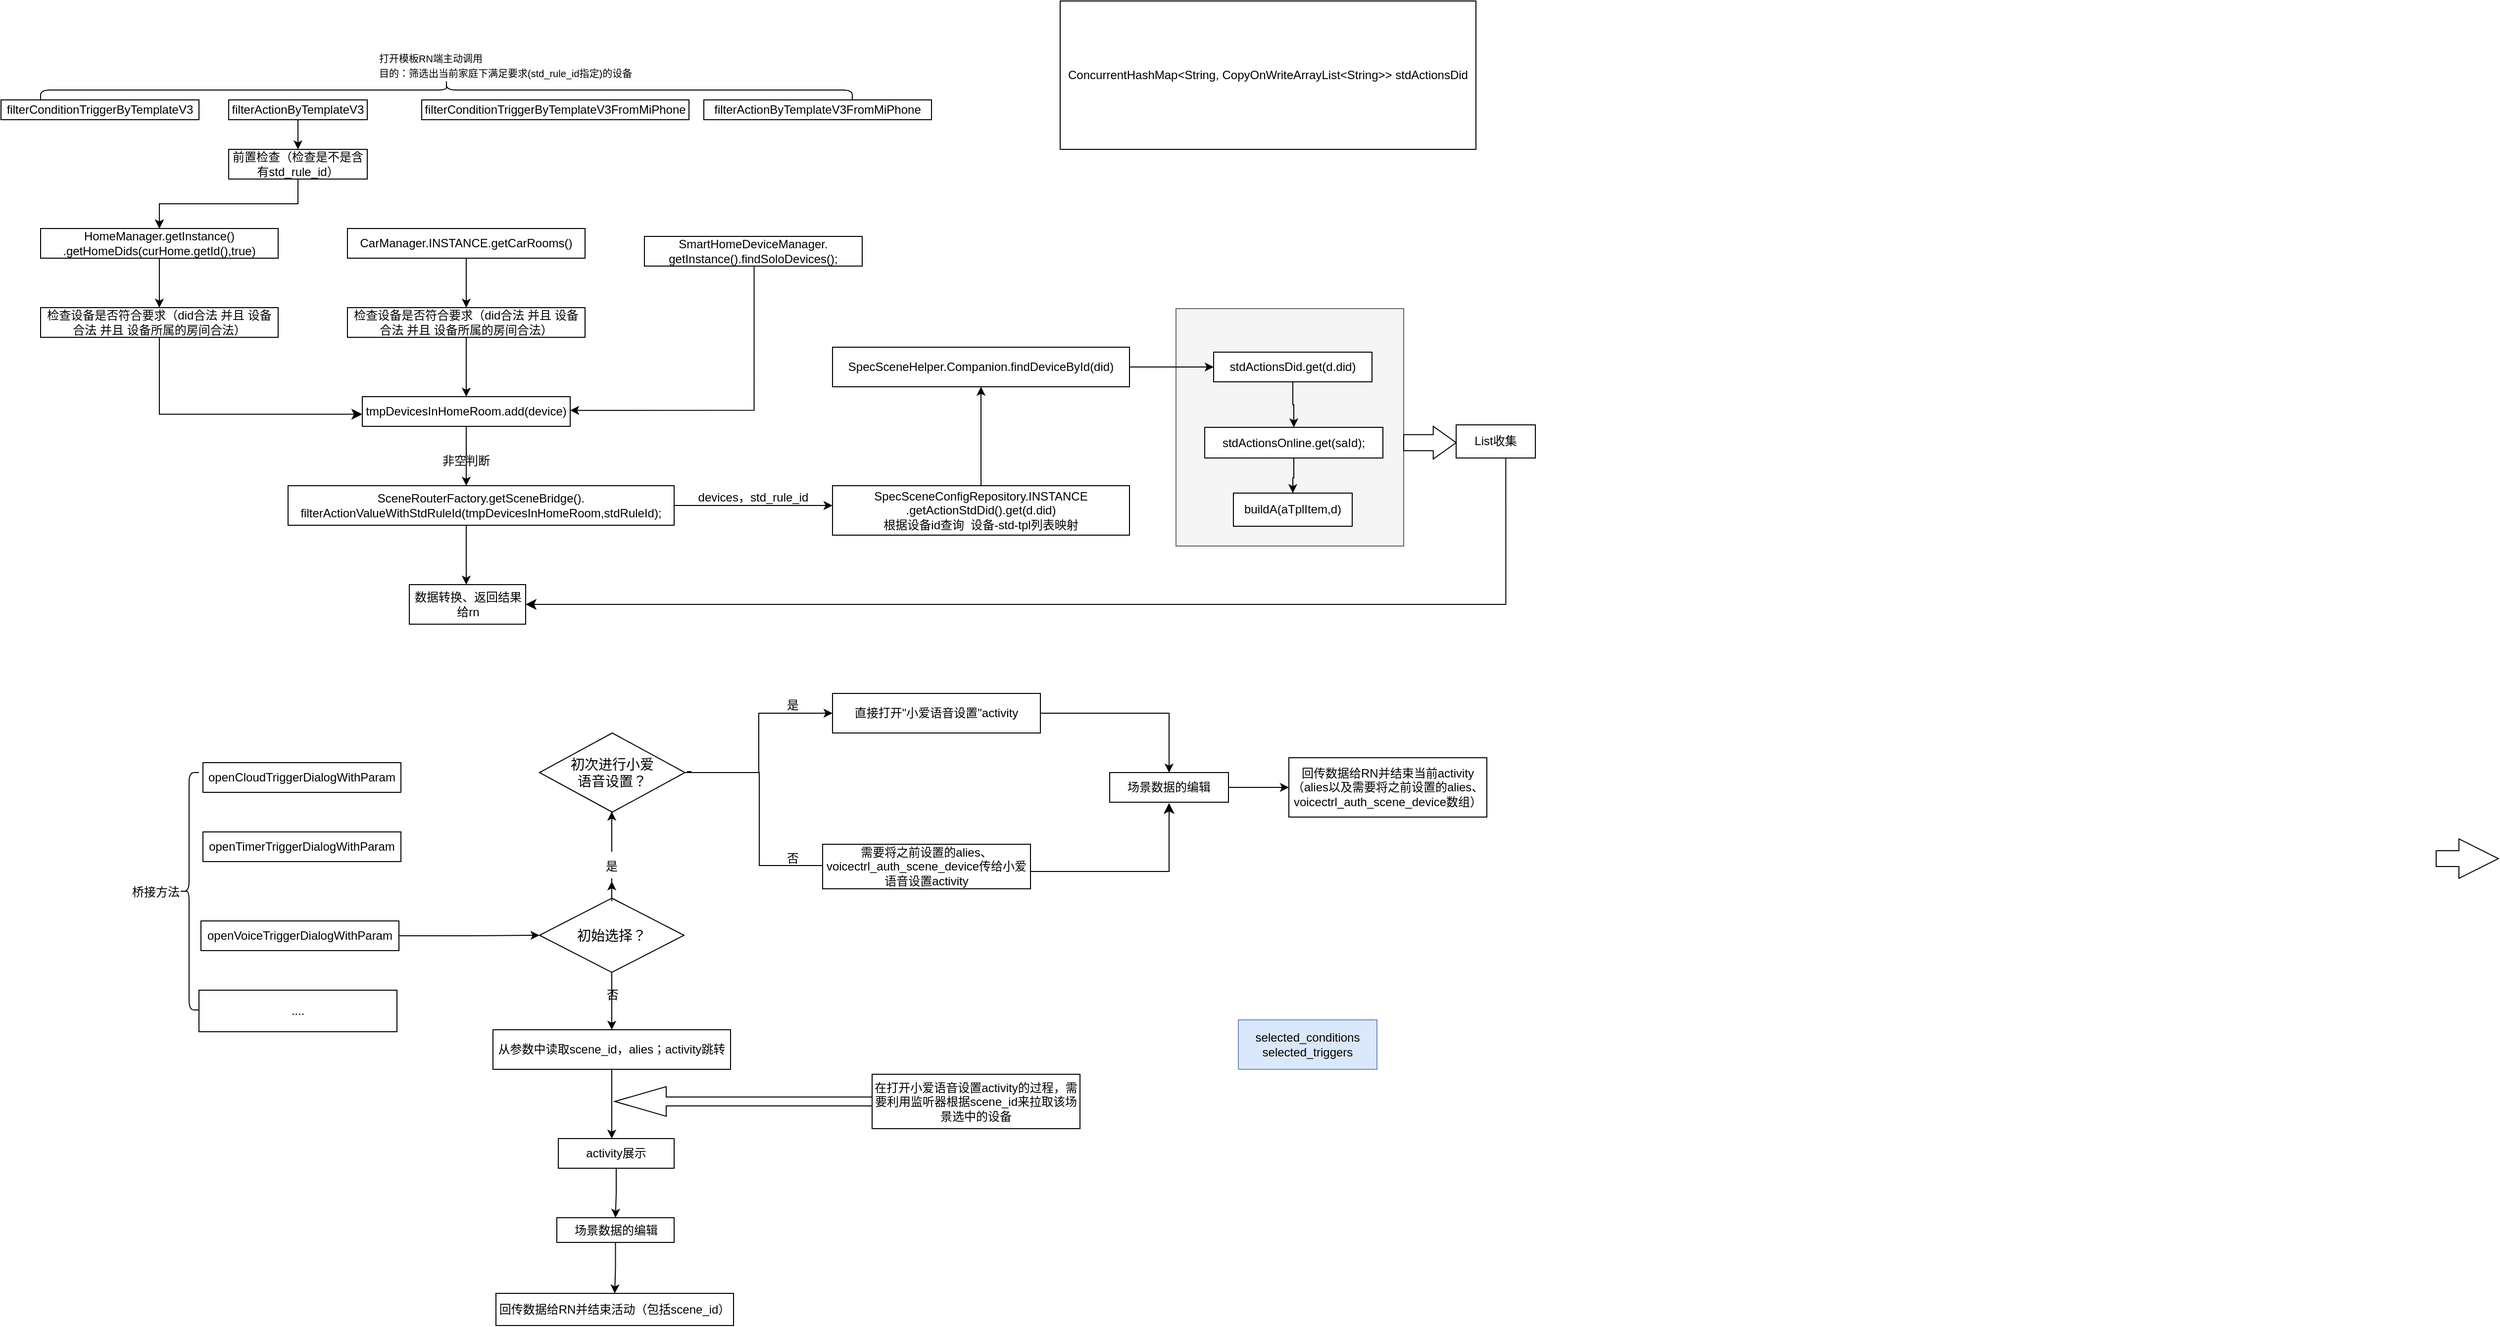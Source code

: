 <mxfile version="26.0.2">
  <diagram name="第 1 页" id="qcWDD4BdnjukdQCVl4ap">
    <mxGraphModel dx="1593" dy="878" grid="1" gridSize="10" guides="1" tooltips="1" connect="0" arrows="1" fold="1" page="1" pageScale="1" pageWidth="827" pageHeight="1169" math="0" shadow="0">
      <root>
        <mxCell id="0" />
        <mxCell id="1" parent="0" />
        <mxCell id="Rje5jLsaLAEFEkgU2UK4-21" value="" style="rounded=0;whiteSpace=wrap;html=1;fillColor=#f5f5f5;strokeColor=#666666;fontColor=#333333;" vertex="1" parent="1">
          <mxGeometry x="1197" y="1101" width="230" height="240" as="geometry" />
        </mxCell>
        <mxCell id="LGKpaFDRPndn7I6KlxH4-8" value="openCloudTriggerDialogWithParam" style="rounded=0;whiteSpace=wrap;html=1;" parent="1" vertex="1">
          <mxGeometry x="214" y="1560" width="200" height="30" as="geometry" />
        </mxCell>
        <mxCell id="LGKpaFDRPndn7I6KlxH4-63" value="" style="edgeStyle=orthogonalEdgeStyle;rounded=0;orthogonalLoop=1;jettySize=auto;html=1;" parent="1" source="LGKpaFDRPndn7I6KlxH4-13" target="LGKpaFDRPndn7I6KlxH4-62" edge="1">
          <mxGeometry relative="1" as="geometry" />
        </mxCell>
        <mxCell id="LGKpaFDRPndn7I6KlxH4-13" value="openVoiceTriggerDialogWithParam" style="rounded=0;whiteSpace=wrap;html=1;" parent="1" vertex="1">
          <mxGeometry x="212" y="1720" width="200" height="30" as="geometry" />
        </mxCell>
        <mxCell id="LGKpaFDRPndn7I6KlxH4-14" value="openTimerTriggerDialogWithParam" style="rounded=0;whiteSpace=wrap;html=1;" parent="1" vertex="1">
          <mxGeometry x="214" y="1630" width="200" height="30" as="geometry" />
        </mxCell>
        <mxCell id="LGKpaFDRPndn7I6KlxH4-16" value="filterConditionTriggerByTemplateV3" style="rounded=0;whiteSpace=wrap;html=1;" parent="1" vertex="1">
          <mxGeometry x="10" y="890" width="200" height="20" as="geometry" />
        </mxCell>
        <mxCell id="LGKpaFDRPndn7I6KlxH4-48" value="" style="edgeStyle=orthogonalEdgeStyle;rounded=0;orthogonalLoop=1;jettySize=auto;html=1;entryX=0.5;entryY=0;entryDx=0;entryDy=0;entryPerimeter=0;" parent="1" source="LGKpaFDRPndn7I6KlxH4-17" target="LGKpaFDRPndn7I6KlxH4-23" edge="1">
          <mxGeometry relative="1" as="geometry">
            <Array as="points">
              <mxPoint x="310" y="930" />
              <mxPoint x="310" y="930" />
            </Array>
          </mxGeometry>
        </mxCell>
        <mxCell id="LGKpaFDRPndn7I6KlxH4-17" value="filterActionByTemplateV3" style="rounded=0;whiteSpace=wrap;html=1;" parent="1" vertex="1">
          <mxGeometry x="240" y="890" width="140" height="20" as="geometry" />
        </mxCell>
        <mxCell id="LGKpaFDRPndn7I6KlxH4-18" value="filterConditionTriggerByTemplateV3FromMiPhone" style="rounded=0;whiteSpace=wrap;html=1;" parent="1" vertex="1">
          <mxGeometry x="435" y="890" width="270" height="20" as="geometry" />
        </mxCell>
        <mxCell id="LGKpaFDRPndn7I6KlxH4-19" value="filterActionByTemplateV3FromMiPhone" style="rounded=0;whiteSpace=wrap;html=1;" parent="1" vertex="1">
          <mxGeometry x="720" y="890" width="230" height="20" as="geometry" />
        </mxCell>
        <mxCell id="LGKpaFDRPndn7I6KlxH4-21" value="&lt;font style=&quot;font-size: 10px;&quot;&gt;打开模板RN端主动调用&lt;br&gt;目的：筛选出当前家庭下满足要求(std_rule_id指定)的设备&lt;br&gt;&lt;/font&gt;" style="text;html=1;align=left;verticalAlign=middle;whiteSpace=wrap;rounded=0;" parent="1" vertex="1">
          <mxGeometry x="390" y="830" width="280" height="50" as="geometry" />
        </mxCell>
        <mxCell id="LGKpaFDRPndn7I6KlxH4-22" value="" style="shape=curlyBracket;whiteSpace=wrap;html=1;rounded=1;labelPosition=left;verticalLabelPosition=middle;align=right;verticalAlign=middle;direction=south;" parent="1" vertex="1">
          <mxGeometry x="50" y="870" width="820" height="20" as="geometry" />
        </mxCell>
        <mxCell id="LGKpaFDRPndn7I6KlxH4-32" value="" style="edgeStyle=orthogonalEdgeStyle;rounded=0;orthogonalLoop=1;jettySize=auto;html=1;" parent="1" source="LGKpaFDRPndn7I6KlxH4-23" target="LGKpaFDRPndn7I6KlxH4-24" edge="1">
          <mxGeometry relative="1" as="geometry" />
        </mxCell>
        <mxCell id="LGKpaFDRPndn7I6KlxH4-33" value="" style="edgeStyle=orthogonalEdgeStyle;rounded=0;orthogonalLoop=1;jettySize=auto;html=1;" parent="1" source="LGKpaFDRPndn7I6KlxH4-23" target="LGKpaFDRPndn7I6KlxH4-24" edge="1">
          <mxGeometry relative="1" as="geometry" />
        </mxCell>
        <mxCell id="LGKpaFDRPndn7I6KlxH4-23" value="前置检查（检查是不是含有std_rule_id）" style="rounded=0;whiteSpace=wrap;html=1;" parent="1" vertex="1">
          <mxGeometry x="240" y="940" width="140" height="30" as="geometry" />
        </mxCell>
        <mxCell id="LGKpaFDRPndn7I6KlxH4-34" value="" style="edgeStyle=orthogonalEdgeStyle;rounded=0;orthogonalLoop=1;jettySize=auto;html=1;" parent="1" source="LGKpaFDRPndn7I6KlxH4-24" target="LGKpaFDRPndn7I6KlxH4-25" edge="1">
          <mxGeometry relative="1" as="geometry" />
        </mxCell>
        <mxCell id="LGKpaFDRPndn7I6KlxH4-24" value="HomeManager.getInstance()&lt;br&gt;.getHomeDids(curHome.getId(),true)" style="rounded=0;whiteSpace=wrap;html=1;" parent="1" vertex="1">
          <mxGeometry x="50" y="1020" width="240" height="30" as="geometry" />
        </mxCell>
        <mxCell id="LGKpaFDRPndn7I6KlxH4-25" value="检查设备是否符合要求（did合法 并且 设备合法 并且 设备所属的房间合法）" style="rounded=0;whiteSpace=wrap;html=1;" parent="1" vertex="1">
          <mxGeometry x="50" y="1100" width="240" height="30" as="geometry" />
        </mxCell>
        <mxCell id="LGKpaFDRPndn7I6KlxH4-35" value="" style="edgeStyle=orthogonalEdgeStyle;rounded=0;orthogonalLoop=1;jettySize=auto;html=1;" parent="1" source="LGKpaFDRPndn7I6KlxH4-27" target="LGKpaFDRPndn7I6KlxH4-28" edge="1">
          <mxGeometry relative="1" as="geometry" />
        </mxCell>
        <mxCell id="LGKpaFDRPndn7I6KlxH4-27" value="&lt;span style=&quot;text-align: left;&quot;&gt;CarManager.INSTANCE.getCarRooms()&lt;/span&gt;" style="rounded=0;whiteSpace=wrap;html=1;" parent="1" vertex="1">
          <mxGeometry x="360" y="1020" width="240" height="30" as="geometry" />
        </mxCell>
        <mxCell id="LGKpaFDRPndn7I6KlxH4-37" value="" style="edgeStyle=orthogonalEdgeStyle;rounded=0;orthogonalLoop=1;jettySize=auto;html=1;" parent="1" source="LGKpaFDRPndn7I6KlxH4-28" target="LGKpaFDRPndn7I6KlxH4-30" edge="1">
          <mxGeometry relative="1" as="geometry" />
        </mxCell>
        <mxCell id="LGKpaFDRPndn7I6KlxH4-28" value="检查设备是否符合要求（did合法 并且 设备合法 并且 设备所属的房间合法）" style="rounded=0;whiteSpace=wrap;html=1;" parent="1" vertex="1">
          <mxGeometry x="360" y="1100" width="240" height="30" as="geometry" />
        </mxCell>
        <mxCell id="LGKpaFDRPndn7I6KlxH4-42" value="" style="edgeStyle=orthogonalEdgeStyle;rounded=0;orthogonalLoop=1;jettySize=auto;html=1;entryX=0.996;entryY=0.328;entryDx=0;entryDy=0;entryPerimeter=0;" parent="1" edge="1">
          <mxGeometry relative="1" as="geometry">
            <mxPoint x="770.806" y="1054" as="sourcePoint" />
            <mxPoint x="585.0" y="1203.84" as="targetPoint" />
            <Array as="points">
              <mxPoint x="770.84" y="1204" />
            </Array>
          </mxGeometry>
        </mxCell>
        <mxCell id="LGKpaFDRPndn7I6KlxH4-29" value="SmartHomeDeviceManager.&lt;br&gt;getInstance().findSoloDevices();" style="rounded=0;whiteSpace=wrap;html=1;" parent="1" vertex="1">
          <mxGeometry x="660" y="1028" width="220" height="30" as="geometry" />
        </mxCell>
        <mxCell id="LGKpaFDRPndn7I6KlxH4-43" value="" style="edgeStyle=orthogonalEdgeStyle;rounded=0;orthogonalLoop=1;jettySize=auto;html=1;" parent="1" source="LGKpaFDRPndn7I6KlxH4-30" target="LGKpaFDRPndn7I6KlxH4-31" edge="1">
          <mxGeometry relative="1" as="geometry">
            <Array as="points">
              <mxPoint x="480" y="1260" />
              <mxPoint x="480" y="1260" />
            </Array>
          </mxGeometry>
        </mxCell>
        <mxCell id="LGKpaFDRPndn7I6KlxH4-30" value="tmpDevicesInHomeRoom.add(device)" style="rounded=0;whiteSpace=wrap;html=1;" parent="1" vertex="1">
          <mxGeometry x="375" y="1190" width="210" height="30" as="geometry" />
        </mxCell>
        <mxCell id="LGKpaFDRPndn7I6KlxH4-45" value="" style="edgeStyle=orthogonalEdgeStyle;rounded=0;orthogonalLoop=1;jettySize=auto;html=1;" parent="1" source="LGKpaFDRPndn7I6KlxH4-31" target="LGKpaFDRPndn7I6KlxH4-44" edge="1">
          <mxGeometry relative="1" as="geometry">
            <Array as="points">
              <mxPoint x="480" y="1340" />
              <mxPoint x="480" y="1340" />
            </Array>
          </mxGeometry>
        </mxCell>
        <mxCell id="LGKpaFDRPndn7I6KlxH4-50" value="" style="edgeStyle=orthogonalEdgeStyle;rounded=0;orthogonalLoop=1;jettySize=auto;html=1;" parent="1" source="LGKpaFDRPndn7I6KlxH4-31" edge="1">
          <mxGeometry relative="1" as="geometry">
            <mxPoint x="850" y="1300" as="targetPoint" />
          </mxGeometry>
        </mxCell>
        <mxCell id="LGKpaFDRPndn7I6KlxH4-31" value="SceneRouterFactory.getSceneBridge().&lt;br&gt;filterActionValueWithStdRuleId(tmpDevicesInHomeRoom,stdRuleId);" style="rounded=0;whiteSpace=wrap;html=1;" parent="1" vertex="1">
          <mxGeometry x="300" y="1280" width="390" height="40" as="geometry" />
        </mxCell>
        <mxCell id="LGKpaFDRPndn7I6KlxH4-39" value="" style="edgeStyle=elbowEdgeStyle;elbow=horizontal;endArrow=classic;html=1;curved=0;rounded=0;endSize=8;startSize=8;exitX=0.5;exitY=1;exitDx=0;exitDy=0;exitPerimeter=0;" parent="1" source="LGKpaFDRPndn7I6KlxH4-25" edge="1">
          <mxGeometry width="50" height="50" relative="1" as="geometry">
            <mxPoint x="19.72" y="1180" as="sourcePoint" />
            <mxPoint x="375" y="1207.75" as="targetPoint" />
            <Array as="points">
              <mxPoint x="170" y="1180" />
            </Array>
          </mxGeometry>
        </mxCell>
        <mxCell id="LGKpaFDRPndn7I6KlxH4-44" value="数据转换、返回结果给rn" style="whiteSpace=wrap;html=1;rounded=0;" parent="1" vertex="1">
          <mxGeometry x="422.5" y="1380" width="117.5" height="40" as="geometry" />
        </mxCell>
        <mxCell id="LGKpaFDRPndn7I6KlxH4-51" value="非空判断" style="text;html=1;align=center;verticalAlign=middle;whiteSpace=wrap;rounded=0;" parent="1" vertex="1">
          <mxGeometry x="450" y="1240" width="60" height="30" as="geometry" />
        </mxCell>
        <mxCell id="LGKpaFDRPndn7I6KlxH4-54" value="devices，std_rule_id" style="text;html=1;align=center;verticalAlign=middle;whiteSpace=wrap;rounded=0;" parent="1" vertex="1">
          <mxGeometry x="710" y="1277" width="120" height="30" as="geometry" />
        </mxCell>
        <mxCell id="LGKpaFDRPndn7I6KlxH4-58" value="" style="edgeStyle=orthogonalEdgeStyle;rounded=0;orthogonalLoop=1;jettySize=auto;html=1;" parent="1" source="LGKpaFDRPndn7I6KlxH4-56" target="LGKpaFDRPndn7I6KlxH4-57" edge="1">
          <mxGeometry relative="1" as="geometry" />
        </mxCell>
        <mxCell id="LGKpaFDRPndn7I6KlxH4-56" value="SpecSceneConfigRepository.INSTANCE&lt;br&gt;.getActionStdDid().get(d.did)&lt;br&gt;根据设备id查询&amp;nbsp; 设备-std-tpl列表映射" style="rounded=0;whiteSpace=wrap;html=1;" parent="1" vertex="1">
          <mxGeometry x="850" y="1280" width="300" height="50" as="geometry" />
        </mxCell>
        <mxCell id="Rje5jLsaLAEFEkgU2UK4-16" value="" style="edgeStyle=orthogonalEdgeStyle;rounded=0;orthogonalLoop=1;jettySize=auto;html=1;" edge="1" parent="1" source="LGKpaFDRPndn7I6KlxH4-57" target="Rje5jLsaLAEFEkgU2UK4-15">
          <mxGeometry relative="1" as="geometry" />
        </mxCell>
        <mxCell id="LGKpaFDRPndn7I6KlxH4-57" value="SpecSceneHelper.Companion.findDeviceById(did)" style="rounded=0;whiteSpace=wrap;html=1;" parent="1" vertex="1">
          <mxGeometry x="850" y="1140" width="300" height="40" as="geometry" />
        </mxCell>
        <mxCell id="LGKpaFDRPndn7I6KlxH4-59" value="ConcurrentHashMap&amp;lt;String, CopyOnWriteArrayList&amp;lt;String&amp;gt;&amp;gt; stdActionsDid" style="rounded=0;whiteSpace=wrap;html=1;" parent="1" vertex="1">
          <mxGeometry x="1080" y="790" width="420" height="150" as="geometry" />
        </mxCell>
        <mxCell id="LGKpaFDRPndn7I6KlxH4-60" value="" style="shape=curlyBracket;whiteSpace=wrap;html=1;rounded=1;labelPosition=left;verticalLabelPosition=middle;align=right;verticalAlign=middle;" parent="1" vertex="1">
          <mxGeometry x="190" y="1570" width="20" height="240" as="geometry" />
        </mxCell>
        <mxCell id="LGKpaFDRPndn7I6KlxH4-67" value="" style="edgeStyle=orthogonalEdgeStyle;rounded=0;orthogonalLoop=1;jettySize=auto;html=1;" parent="1" source="LGKpaFDRPndn7I6KlxH4-62" target="LGKpaFDRPndn7I6KlxH4-66" edge="1">
          <mxGeometry relative="1" as="geometry" />
        </mxCell>
        <mxCell id="LGKpaFDRPndn7I6KlxH4-69" value="" style="edgeStyle=orthogonalEdgeStyle;rounded=0;orthogonalLoop=1;jettySize=auto;html=1;" parent="1" source="LGKpaFDRPndn7I6KlxH4-72" edge="1">
          <mxGeometry relative="1" as="geometry">
            <mxPoint x="627" y="1609.5" as="targetPoint" />
          </mxGeometry>
        </mxCell>
        <mxCell id="LGKpaFDRPndn7I6KlxH4-62" value="&lt;font style=&quot;font-size: 14px;&quot;&gt;初始选择？&lt;/font&gt;" style="rhombus;whiteSpace=wrap;html=1;rounded=0;" parent="1" vertex="1">
          <mxGeometry x="554" y="1697" width="146" height="75" as="geometry" />
        </mxCell>
        <mxCell id="LGKpaFDRPndn7I6KlxH4-85" value="" style="edgeStyle=orthogonalEdgeStyle;rounded=0;orthogonalLoop=1;jettySize=auto;html=1;" parent="1" source="LGKpaFDRPndn7I6KlxH4-66" edge="1">
          <mxGeometry relative="1" as="geometry">
            <mxPoint x="627" y="1940" as="targetPoint" />
          </mxGeometry>
        </mxCell>
        <mxCell id="LGKpaFDRPndn7I6KlxH4-66" value="从参数中读取scene_id，alies；activity跳转" style="rounded=0;whiteSpace=wrap;html=1;" parent="1" vertex="1">
          <mxGeometry x="507" y="1830" width="240" height="40" as="geometry" />
        </mxCell>
        <mxCell id="LGKpaFDRPndn7I6KlxH4-75" value="" style="edgeStyle=orthogonalEdgeStyle;rounded=0;orthogonalLoop=1;jettySize=auto;html=1;" parent="1" source="LGKpaFDRPndn7I6KlxH4-70" target="LGKpaFDRPndn7I6KlxH4-74" edge="1">
          <mxGeometry relative="1" as="geometry" />
        </mxCell>
        <mxCell id="LGKpaFDRPndn7I6KlxH4-77" value="" style="edgeStyle=orthogonalEdgeStyle;rounded=0;orthogonalLoop=1;jettySize=auto;html=1;entryX=-0.017;entryY=0.617;entryDx=0;entryDy=0;entryPerimeter=0;exitX=1;exitY=0.488;exitDx=0;exitDy=0;exitPerimeter=0;" parent="1" edge="1">
          <mxGeometry relative="1" as="geometry">
            <mxPoint x="703" y="1569.04" as="sourcePoint" />
            <mxPoint x="853.96" y="1664.02" as="targetPoint" />
            <Array as="points">
              <mxPoint x="707" y="1569" />
              <mxPoint x="707" y="1570" />
              <mxPoint x="776" y="1570" />
              <mxPoint x="776" y="1664" />
            </Array>
          </mxGeometry>
        </mxCell>
        <mxCell id="LGKpaFDRPndn7I6KlxH4-70" value="&lt;font style=&quot;font-size: 14px;&quot;&gt;初次进行小爱&lt;br&gt;语音设置？&lt;/font&gt;" style="rhombus;whiteSpace=wrap;html=1;" parent="1" vertex="1">
          <mxGeometry x="554" y="1530" width="147" height="80" as="geometry" />
        </mxCell>
        <mxCell id="LGKpaFDRPndn7I6KlxH4-71" value="否" style="text;html=1;align=center;verticalAlign=middle;whiteSpace=wrap;rounded=0;" parent="1" vertex="1">
          <mxGeometry x="597.5" y="1780" width="60" height="30" as="geometry" />
        </mxCell>
        <mxCell id="LGKpaFDRPndn7I6KlxH4-73" value="" style="edgeStyle=orthogonalEdgeStyle;rounded=0;orthogonalLoop=1;jettySize=auto;html=1;" parent="1" source="LGKpaFDRPndn7I6KlxH4-62" target="LGKpaFDRPndn7I6KlxH4-72" edge="1">
          <mxGeometry relative="1" as="geometry">
            <mxPoint x="627" y="1697" as="sourcePoint" />
            <mxPoint x="627" y="1609.5" as="targetPoint" />
          </mxGeometry>
        </mxCell>
        <mxCell id="LGKpaFDRPndn7I6KlxH4-72" value="是" style="text;html=1;align=center;verticalAlign=middle;whiteSpace=wrap;rounded=0;" parent="1" vertex="1">
          <mxGeometry x="597" y="1650" width="60" height="30" as="geometry" />
        </mxCell>
        <mxCell id="Rje5jLsaLAEFEkgU2UK4-6" value="" style="edgeStyle=orthogonalEdgeStyle;rounded=0;orthogonalLoop=1;jettySize=auto;html=1;" edge="1" parent="1" source="LGKpaFDRPndn7I6KlxH4-74" target="Rje5jLsaLAEFEkgU2UK4-5">
          <mxGeometry relative="1" as="geometry">
            <Array as="points">
              <mxPoint x="1190" y="1510" />
            </Array>
          </mxGeometry>
        </mxCell>
        <mxCell id="LGKpaFDRPndn7I6KlxH4-74" value="直接打开&quot;小爱语音设置&quot;activity" style="whiteSpace=wrap;html=1;" parent="1" vertex="1">
          <mxGeometry x="850" y="1490" width="210" height="40" as="geometry" />
        </mxCell>
        <mxCell id="LGKpaFDRPndn7I6KlxH4-76" value="需要将之前设置的alies、voicectrl_auth_scene_device传给小爱语音设置activity" style="whiteSpace=wrap;html=1;" parent="1" vertex="1">
          <mxGeometry x="840" y="1642.5" width="210" height="45" as="geometry" />
        </mxCell>
        <mxCell id="LGKpaFDRPndn7I6KlxH4-80" value="否" style="text;html=1;align=center;verticalAlign=middle;whiteSpace=wrap;rounded=0;" parent="1" vertex="1">
          <mxGeometry x="780" y="1642" width="60" height="30" as="geometry" />
        </mxCell>
        <mxCell id="LGKpaFDRPndn7I6KlxH4-81" value="是" style="text;html=1;align=center;verticalAlign=middle;whiteSpace=wrap;rounded=0;" parent="1" vertex="1">
          <mxGeometry x="780" y="1487" width="60" height="30" as="geometry" />
        </mxCell>
        <mxCell id="Rje5jLsaLAEFEkgU2UK4-12" value="" style="edgeStyle=orthogonalEdgeStyle;rounded=0;orthogonalLoop=1;jettySize=auto;html=1;" edge="1" parent="1" source="LGKpaFDRPndn7I6KlxH4-82" target="Rje5jLsaLAEFEkgU2UK4-1">
          <mxGeometry relative="1" as="geometry" />
        </mxCell>
        <mxCell id="LGKpaFDRPndn7I6KlxH4-82" value="activity展示" style="whiteSpace=wrap;html=1;rounded=0;" parent="1" vertex="1">
          <mxGeometry x="573" y="1940" width="117" height="30" as="geometry" />
        </mxCell>
        <mxCell id="LGKpaFDRPndn7I6KlxH4-86" value="" style="shape=singleArrow;direction=west;whiteSpace=wrap;html=1;" parent="1" vertex="1">
          <mxGeometry x="630" y="1887.5" width="260" height="30" as="geometry" />
        </mxCell>
        <mxCell id="LGKpaFDRPndn7I6KlxH4-87" value="在打开小爱语音设置activity的过程，需要利用监听器根据scene_id来拉取该场景选中的设备" style="rounded=0;whiteSpace=wrap;html=1;" parent="1" vertex="1">
          <mxGeometry x="890" y="1875" width="210" height="55" as="geometry" />
        </mxCell>
        <mxCell id="LGKpaFDRPndn7I6KlxH4-92" value="...." style="rounded=0;whiteSpace=wrap;html=1;" parent="1" vertex="1">
          <mxGeometry x="210" y="1790" width="200" height="42" as="geometry" />
        </mxCell>
        <mxCell id="Rje5jLsaLAEFEkgU2UK4-4" value="" style="edgeStyle=orthogonalEdgeStyle;rounded=0;orthogonalLoop=1;jettySize=auto;html=1;" edge="1" parent="1" source="Rje5jLsaLAEFEkgU2UK4-1" target="Rje5jLsaLAEFEkgU2UK4-3">
          <mxGeometry relative="1" as="geometry" />
        </mxCell>
        <mxCell id="Rje5jLsaLAEFEkgU2UK4-1" value="场景数据的编辑" style="whiteSpace=wrap;html=1;rounded=0;" vertex="1" parent="1">
          <mxGeometry x="571.5" y="2020" width="118.5" height="25" as="geometry" />
        </mxCell>
        <mxCell id="Rje5jLsaLAEFEkgU2UK4-3" value="回传数据给RN并结束活动（包括scene_id）" style="whiteSpace=wrap;html=1;rounded=0;" vertex="1" parent="1">
          <mxGeometry x="510" y="2096.5" width="240" height="32.5" as="geometry" />
        </mxCell>
        <mxCell id="Rje5jLsaLAEFEkgU2UK4-9" value="" style="edgeStyle=orthogonalEdgeStyle;rounded=0;orthogonalLoop=1;jettySize=auto;html=1;" edge="1" parent="1" source="Rje5jLsaLAEFEkgU2UK4-5" target="Rje5jLsaLAEFEkgU2UK4-8">
          <mxGeometry relative="1" as="geometry" />
        </mxCell>
        <mxCell id="Rje5jLsaLAEFEkgU2UK4-5" value="场景数据的编辑" style="whiteSpace=wrap;html=1;" vertex="1" parent="1">
          <mxGeometry x="1130" y="1570" width="120" height="30" as="geometry" />
        </mxCell>
        <mxCell id="Rje5jLsaLAEFEkgU2UK4-7" value="" style="edgeStyle=segmentEdgeStyle;endArrow=classic;html=1;curved=0;rounded=0;endSize=8;startSize=8;entryX=0.5;entryY=1.025;entryDx=0;entryDy=0;entryPerimeter=0;" edge="1" parent="1" target="Rje5jLsaLAEFEkgU2UK4-5">
          <mxGeometry width="50" height="50" relative="1" as="geometry">
            <mxPoint x="1050" y="1670" as="sourcePoint" />
            <mxPoint x="1100" y="1620" as="targetPoint" />
            <Array as="points">
              <mxPoint x="1190" y="1670" />
              <mxPoint x="1190" y="1601" />
            </Array>
          </mxGeometry>
        </mxCell>
        <mxCell id="Rje5jLsaLAEFEkgU2UK4-8" value="回传数据给RN并结束当前activity（alies以及需要将之前设置的alies、voicectrl_auth_scene_device数组）" style="whiteSpace=wrap;html=1;" vertex="1" parent="1">
          <mxGeometry x="1311" y="1555" width="200" height="60" as="geometry" />
        </mxCell>
        <mxCell id="Rje5jLsaLAEFEkgU2UK4-13" value="selected_conditions&lt;div&gt;selected_triggers&lt;/div&gt;" style="rounded=0;whiteSpace=wrap;html=1;fillColor=#dae8fc;strokeColor=#6c8ebf;" vertex="1" parent="1">
          <mxGeometry x="1260" y="1820" width="140" height="50" as="geometry" />
        </mxCell>
        <mxCell id="Rje5jLsaLAEFEkgU2UK4-14" value="桥接方法" style="text;html=1;align=center;verticalAlign=middle;whiteSpace=wrap;rounded=0;" vertex="1" parent="1">
          <mxGeometry x="133" y="1673" width="67" height="35" as="geometry" />
        </mxCell>
        <mxCell id="Rje5jLsaLAEFEkgU2UK4-18" value="" style="edgeStyle=orthogonalEdgeStyle;rounded=0;orthogonalLoop=1;jettySize=auto;html=1;" edge="1" parent="1" source="Rje5jLsaLAEFEkgU2UK4-15" target="Rje5jLsaLAEFEkgU2UK4-17">
          <mxGeometry relative="1" as="geometry" />
        </mxCell>
        <mxCell id="Rje5jLsaLAEFEkgU2UK4-15" value="stdActionsDid.get(d.did)" style="rounded=0;whiteSpace=wrap;html=1;" vertex="1" parent="1">
          <mxGeometry x="1235" y="1145" width="160" height="30" as="geometry" />
        </mxCell>
        <mxCell id="Rje5jLsaLAEFEkgU2UK4-20" value="" style="edgeStyle=orthogonalEdgeStyle;rounded=0;orthogonalLoop=1;jettySize=auto;html=1;" edge="1" parent="1" source="Rje5jLsaLAEFEkgU2UK4-17" target="Rje5jLsaLAEFEkgU2UK4-19">
          <mxGeometry relative="1" as="geometry" />
        </mxCell>
        <mxCell id="Rje5jLsaLAEFEkgU2UK4-17" value="stdActionsOnline.get(saId);" style="whiteSpace=wrap;html=1;rounded=0;" vertex="1" parent="1">
          <mxGeometry x="1226" y="1221" width="180" height="31" as="geometry" />
        </mxCell>
        <mxCell id="Rje5jLsaLAEFEkgU2UK4-19" value="buildA(aTplItem,d)" style="whiteSpace=wrap;html=1;rounded=0;" vertex="1" parent="1">
          <mxGeometry x="1255" y="1287.5" width="120" height="33.5" as="geometry" />
        </mxCell>
        <mxCell id="Rje5jLsaLAEFEkgU2UK4-23" value="" style="html=1;shadow=0;dashed=0;align=center;verticalAlign=middle;shape=mxgraph.arrows2.arrow;dy=0.6;dx=40;notch=0;" vertex="1" parent="1">
          <mxGeometry x="2470" y="1637" width="63" height="40" as="geometry" />
        </mxCell>
        <mxCell id="Rje5jLsaLAEFEkgU2UK4-24" value="" style="html=1;shadow=0;dashed=0;align=center;verticalAlign=middle;shape=mxgraph.arrows2.arrow;dy=0.51;dx=23.14;notch=0;" vertex="1" parent="1">
          <mxGeometry x="1427" y="1220" width="53" height="33" as="geometry" />
        </mxCell>
        <mxCell id="Rje5jLsaLAEFEkgU2UK4-25" value="List收集" style="whiteSpace=wrap;html=1;shadow=0;dashed=0;" vertex="1" parent="1">
          <mxGeometry x="1480" y="1218.5" width="80" height="33.5" as="geometry" />
        </mxCell>
        <mxCell id="Rje5jLsaLAEFEkgU2UK4-27" value="" style="edgeStyle=segmentEdgeStyle;endArrow=classic;html=1;curved=0;rounded=0;endSize=8;startSize=8;exitX=0.627;exitY=0.994;exitDx=0;exitDy=0;exitPerimeter=0;" edge="1" parent="1" source="Rje5jLsaLAEFEkgU2UK4-25">
          <mxGeometry width="50" height="50" relative="1" as="geometry">
            <mxPoint x="1530" y="1259.99" as="sourcePoint" />
            <mxPoint x="540" y="1400" as="targetPoint" />
            <Array as="points">
              <mxPoint x="1530" y="1400" />
            </Array>
          </mxGeometry>
        </mxCell>
      </root>
    </mxGraphModel>
  </diagram>
</mxfile>
